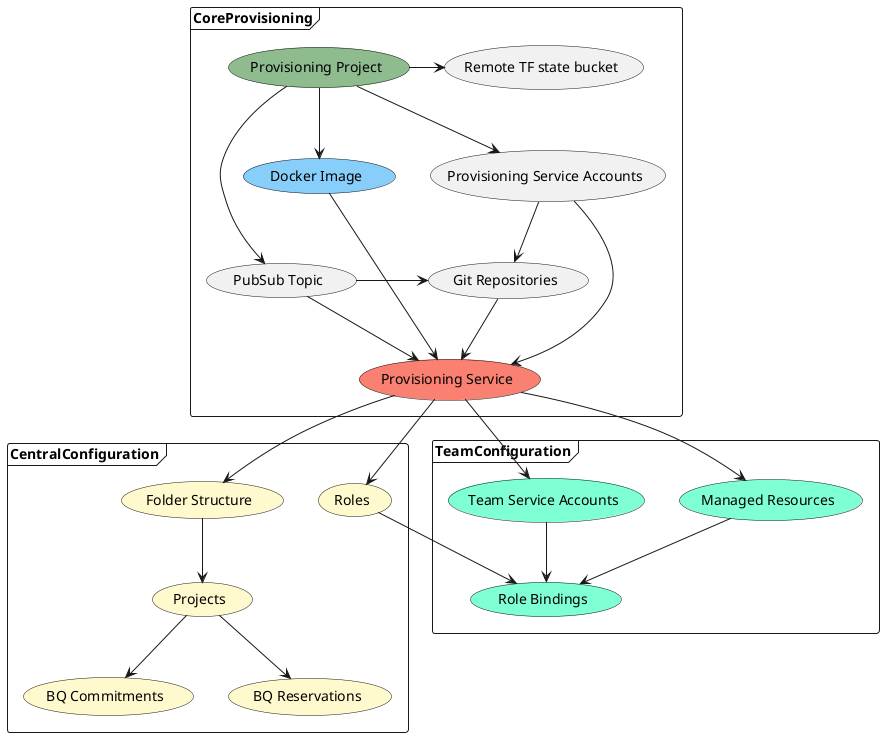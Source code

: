 @startuml
frame CoreProvisioning {
(Provisioning Project) #darkseagreen
(Docker Image) #lightskyblue
(Provisioning Service) #salmon
(Provisioning Project) -> (Remote TF state bucket)
(Provisioning Project) --> (Provisioning Service Accounts)
(Provisioning Project) ---> (PubSub Topic)
(Provisioning Project) --> (Docker Image)
(Docker Image) --> (Provisioning Service)
(PubSub Topic) -> (Git Repositories)
(Provisioning Service Accounts) --> (Git Repositories)
(Provisioning Service Accounts) --> (Provisioning Service)
(PubSub Topic) --> (Provisioning Service)
(Git Repositories) -> (Provisioning Service)
}
frame CentralConfiguration {
(Folder Structure) #lemonchiffon
(Projects) #lemonchiffon
(Roles) #lemonchiffon
(BQ Commitments) #lemonchiffon
(BQ Reservations) #lemonchiffon
(Provisioning Service) --> (Folder Structure)
(Folder Structure)-->(Projects)
(Projects)-->(BQ Commitments)
(Projects)-->(BQ Reservations)
(Provisioning Service) --> (Roles)
}
frame TeamConfiguration {
(Managed Resources) #aquamarine
(Team Service Accounts) #aquamarine
(Role Bindings) #aquamarine
(Provisioning Service) --> (Team Service Accounts)
(Provisioning Service) --> (Managed Resources)
(Team Service Accounts) --> (Role Bindings)
(Managed Resources) --> (Role Bindings)
(Roles) --> (Role Bindings)
}
@enduml
